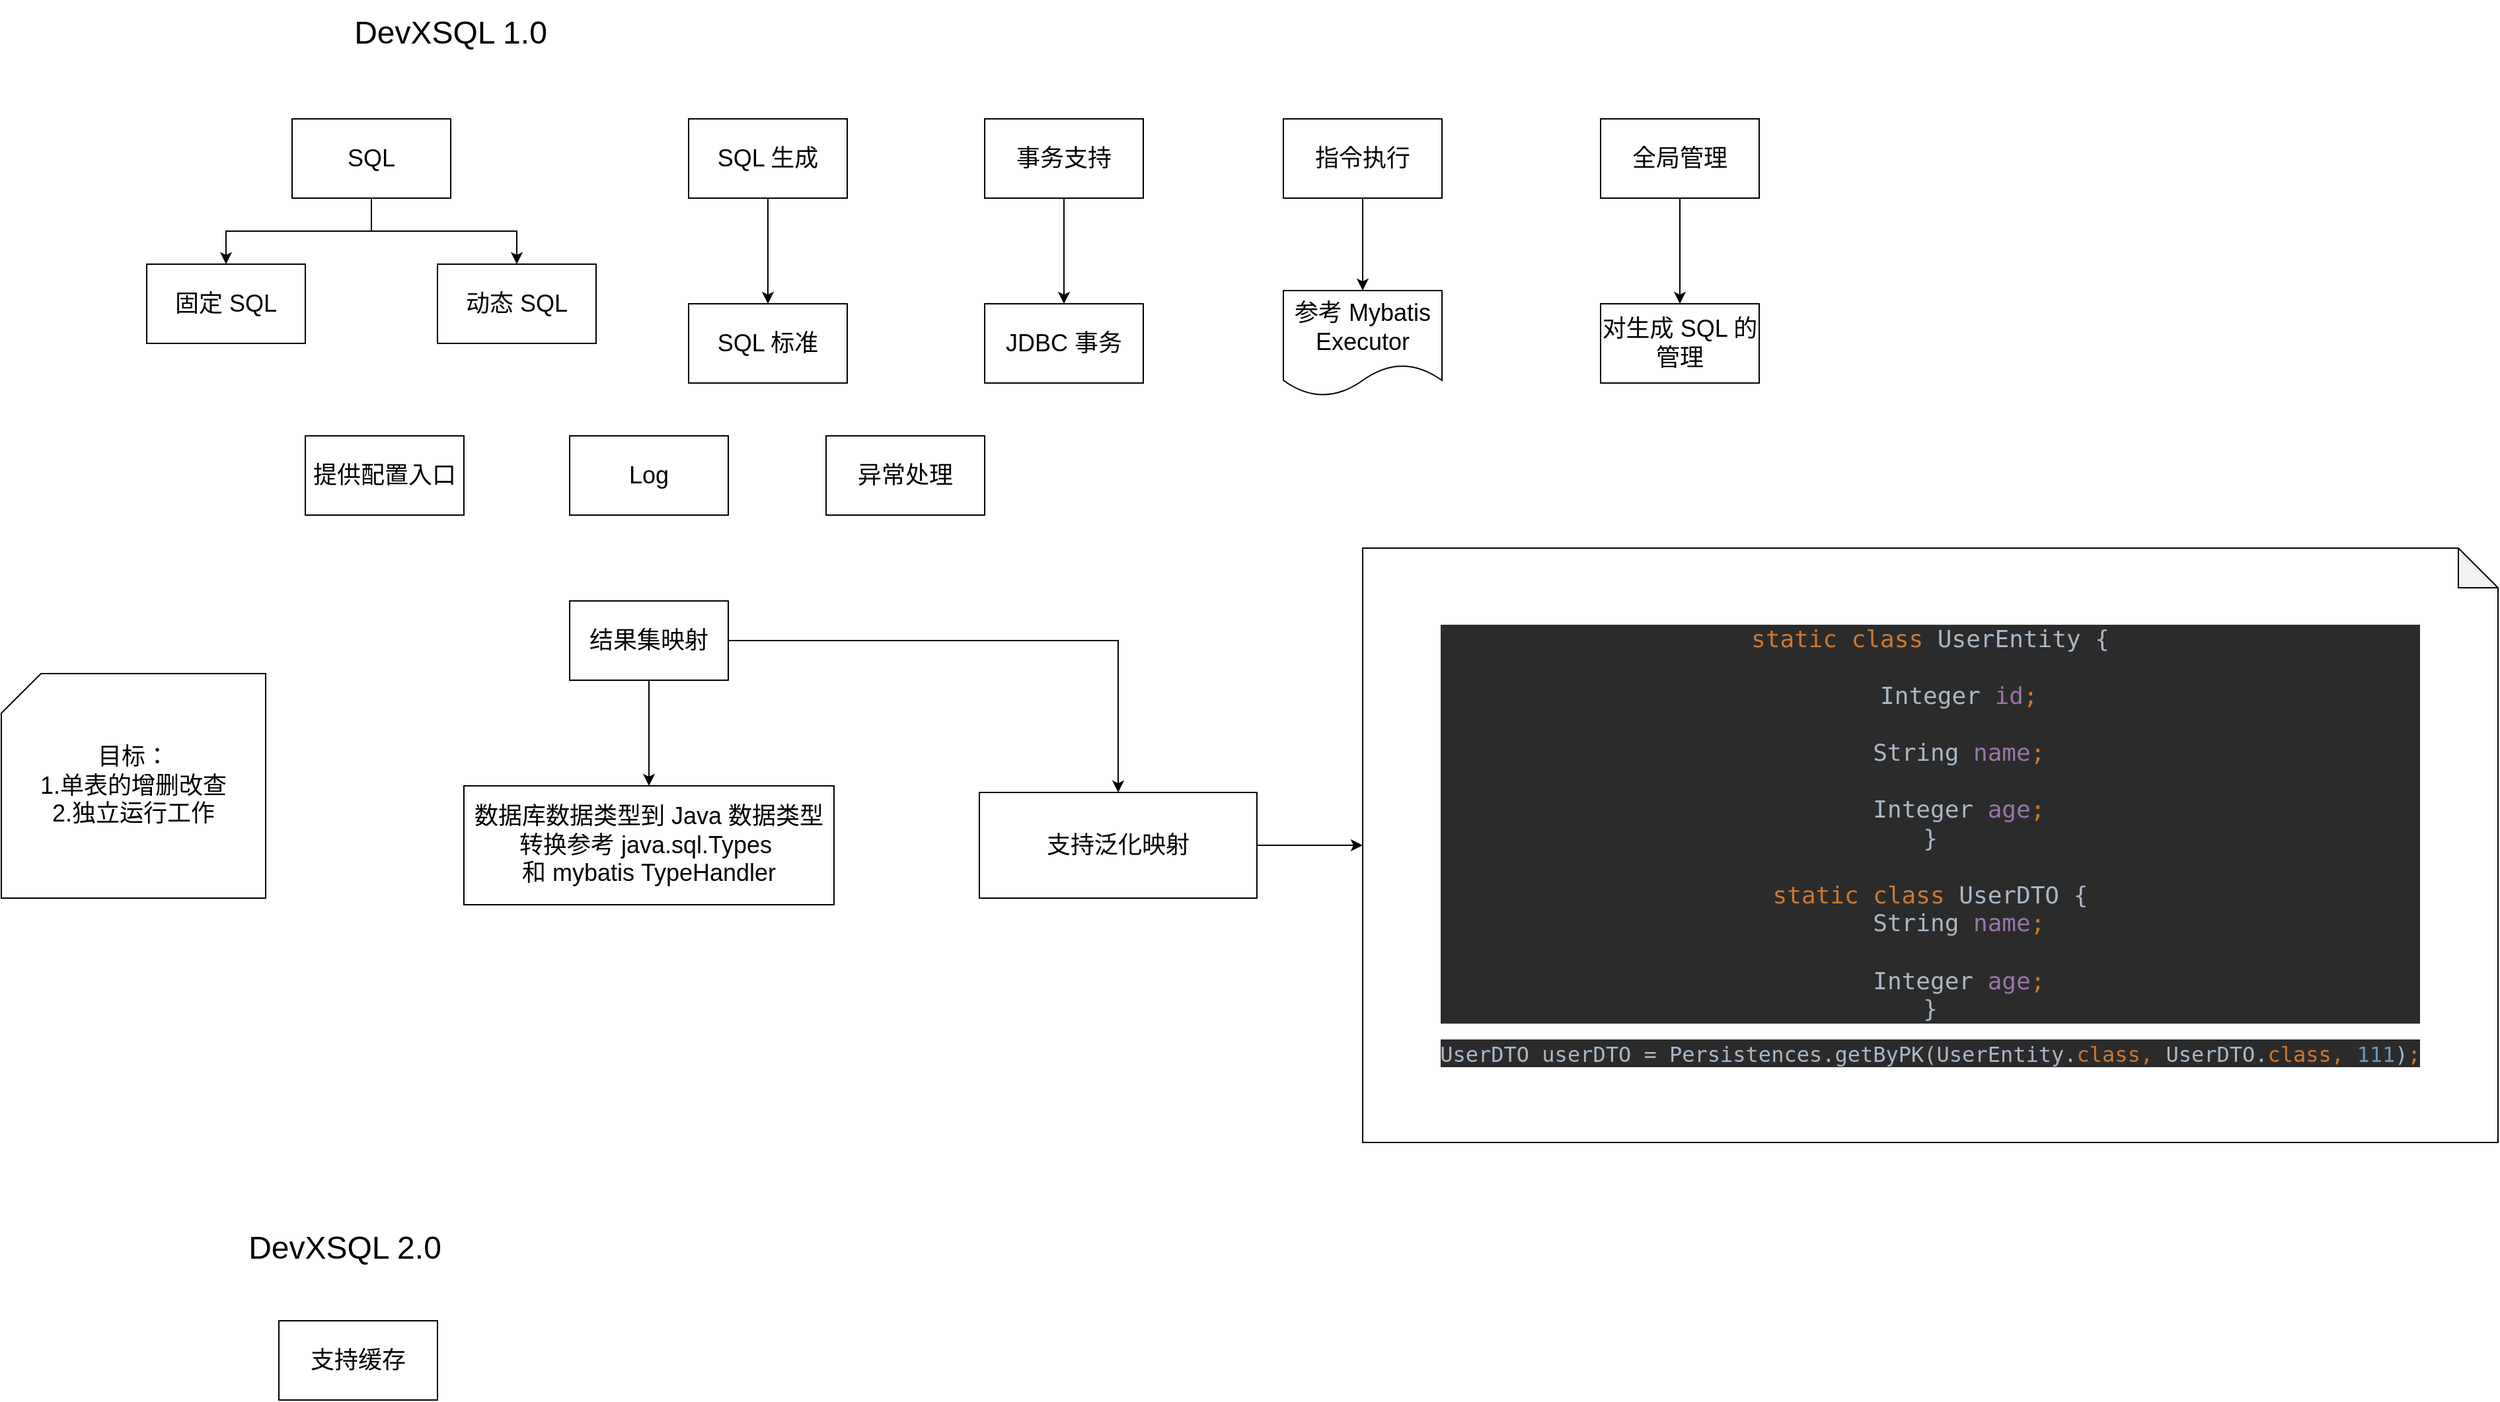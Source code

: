 <mxfile version="21.1.5" type="github">
  <diagram name="第 1 页" id="UhUEQJS8GDLvYfTMcVj2">
    <mxGraphModel dx="2261" dy="764" grid="1" gridSize="10" guides="1" tooltips="1" connect="1" arrows="1" fold="1" page="1" pageScale="1" pageWidth="827" pageHeight="1169" math="0" shadow="0">
      <root>
        <mxCell id="0" />
        <mxCell id="1" parent="0" />
        <mxCell id="CWedyXncNDXnPdNYyyou-26" style="edgeStyle=orthogonalEdgeStyle;rounded=0;orthogonalLoop=1;jettySize=auto;html=1;" edge="1" parent="1" source="CWedyXncNDXnPdNYyyou-2" target="CWedyXncNDXnPdNYyyou-24">
          <mxGeometry relative="1" as="geometry" />
        </mxCell>
        <mxCell id="CWedyXncNDXnPdNYyyou-27" style="edgeStyle=orthogonalEdgeStyle;rounded=0;orthogonalLoop=1;jettySize=auto;html=1;entryX=0.5;entryY=0;entryDx=0;entryDy=0;" edge="1" parent="1" source="CWedyXncNDXnPdNYyyou-2" target="CWedyXncNDXnPdNYyyou-25">
          <mxGeometry relative="1" as="geometry" />
        </mxCell>
        <mxCell id="CWedyXncNDXnPdNYyyou-2" value="&lt;font style=&quot;font-size: 18px;&quot;&gt;SQL&lt;/font&gt;" style="rounded=0;whiteSpace=wrap;html=1;" vertex="1" parent="1">
          <mxGeometry x="-170" y="220" width="120" height="60" as="geometry" />
        </mxCell>
        <mxCell id="CWedyXncNDXnPdNYyyou-10" value="" style="edgeStyle=orthogonalEdgeStyle;rounded=0;orthogonalLoop=1;jettySize=auto;html=1;" edge="1" parent="1" source="CWedyXncNDXnPdNYyyou-3" target="CWedyXncNDXnPdNYyyou-9">
          <mxGeometry relative="1" as="geometry" />
        </mxCell>
        <mxCell id="CWedyXncNDXnPdNYyyou-3" value="&lt;font style=&quot;font-size: 18px;&quot;&gt;事务支持&lt;/font&gt;" style="rounded=0;whiteSpace=wrap;html=1;" vertex="1" parent="1">
          <mxGeometry x="354" y="220" width="120" height="60" as="geometry" />
        </mxCell>
        <mxCell id="CWedyXncNDXnPdNYyyou-12" value="" style="edgeStyle=orthogonalEdgeStyle;rounded=0;orthogonalLoop=1;jettySize=auto;html=1;" edge="1" parent="1" source="CWedyXncNDXnPdNYyyou-4" target="CWedyXncNDXnPdNYyyou-11">
          <mxGeometry relative="1" as="geometry" />
        </mxCell>
        <mxCell id="CWedyXncNDXnPdNYyyou-4" value="&lt;font style=&quot;font-size: 18px;&quot;&gt;指令执行&lt;/font&gt;" style="rounded=0;whiteSpace=wrap;html=1;" vertex="1" parent="1">
          <mxGeometry x="580" y="220" width="120" height="60" as="geometry" />
        </mxCell>
        <mxCell id="CWedyXncNDXnPdNYyyou-14" value="" style="edgeStyle=orthogonalEdgeStyle;rounded=0;orthogonalLoop=1;jettySize=auto;html=1;" edge="1" parent="1" source="CWedyXncNDXnPdNYyyou-5" target="CWedyXncNDXnPdNYyyou-13">
          <mxGeometry relative="1" as="geometry" />
        </mxCell>
        <mxCell id="CWedyXncNDXnPdNYyyou-18" style="edgeStyle=orthogonalEdgeStyle;rounded=0;orthogonalLoop=1;jettySize=auto;html=1;" edge="1" parent="1" source="CWedyXncNDXnPdNYyyou-5" target="CWedyXncNDXnPdNYyyou-16">
          <mxGeometry relative="1" as="geometry" />
        </mxCell>
        <mxCell id="CWedyXncNDXnPdNYyyou-5" value="&lt;font style=&quot;font-size: 18px;&quot;&gt;结果集映射&lt;/font&gt;" style="rounded=0;whiteSpace=wrap;html=1;" vertex="1" parent="1">
          <mxGeometry x="40" y="585" width="120" height="60" as="geometry" />
        </mxCell>
        <mxCell id="CWedyXncNDXnPdNYyyou-6" value="&lt;font style=&quot;font-size: 24px;&quot;&gt;DevXSQL 1.0&lt;/font&gt;" style="text;html=1;strokeColor=none;fillColor=none;align=center;verticalAlign=middle;whiteSpace=wrap;rounded=0;" vertex="1" parent="1">
          <mxGeometry x="-130" y="130" width="160" height="50" as="geometry" />
        </mxCell>
        <mxCell id="CWedyXncNDXnPdNYyyou-7" value="&lt;font style=&quot;font-size: 18px;&quot;&gt;SQL 标准&lt;/font&gt;" style="rounded=0;whiteSpace=wrap;html=1;" vertex="1" parent="1">
          <mxGeometry x="130" y="360" width="120" height="60" as="geometry" />
        </mxCell>
        <mxCell id="CWedyXncNDXnPdNYyyou-9" value="&lt;font style=&quot;font-size: 18px;&quot;&gt;JDBC 事务&lt;/font&gt;" style="whiteSpace=wrap;html=1;rounded=0;" vertex="1" parent="1">
          <mxGeometry x="354" y="360" width="120" height="60" as="geometry" />
        </mxCell>
        <mxCell id="CWedyXncNDXnPdNYyyou-11" value="&lt;font style=&quot;font-size: 18px;&quot;&gt;参考 Mybatis Executor&lt;/font&gt;" style="shape=document;whiteSpace=wrap;html=1;boundedLbl=1;rounded=0;" vertex="1" parent="1">
          <mxGeometry x="580" y="350" width="120" height="80" as="geometry" />
        </mxCell>
        <mxCell id="CWedyXncNDXnPdNYyyou-13" value="&lt;font style=&quot;font-size: 18px;&quot;&gt;数据库数据类型到 Java 数据类型转换参考&amp;nbsp;java.sql.Types&amp;nbsp;&lt;br&gt;和 mybatis&amp;nbsp;TypeHandler&lt;/font&gt;" style="whiteSpace=wrap;html=1;rounded=0;" vertex="1" parent="1">
          <mxGeometry x="-40" y="725" width="280" height="90" as="geometry" />
        </mxCell>
        <mxCell id="CWedyXncNDXnPdNYyyou-35" style="edgeStyle=orthogonalEdgeStyle;rounded=0;orthogonalLoop=1;jettySize=auto;html=1;" edge="1" parent="1" source="CWedyXncNDXnPdNYyyou-16" target="CWedyXncNDXnPdNYyyou-33">
          <mxGeometry relative="1" as="geometry" />
        </mxCell>
        <mxCell id="CWedyXncNDXnPdNYyyou-16" value="&lt;font style=&quot;font-size: 18px;&quot;&gt;支持泛化映射&lt;/font&gt;&lt;span style=&quot;font-size: 18px;&quot;&gt;&lt;br&gt;&lt;/span&gt;" style="whiteSpace=wrap;html=1;rounded=0;" vertex="1" parent="1">
          <mxGeometry x="350" y="730" width="210" height="80" as="geometry" />
        </mxCell>
        <mxCell id="CWedyXncNDXnPdNYyyou-23" value="" style="edgeStyle=orthogonalEdgeStyle;rounded=0;orthogonalLoop=1;jettySize=auto;html=1;" edge="1" parent="1" source="CWedyXncNDXnPdNYyyou-21" target="CWedyXncNDXnPdNYyyou-22">
          <mxGeometry relative="1" as="geometry" />
        </mxCell>
        <mxCell id="CWedyXncNDXnPdNYyyou-21" value="&lt;font style=&quot;font-size: 18px;&quot;&gt;全局管理&lt;/font&gt;" style="rounded=0;whiteSpace=wrap;html=1;" vertex="1" parent="1">
          <mxGeometry x="820" y="220" width="120" height="60" as="geometry" />
        </mxCell>
        <mxCell id="CWedyXncNDXnPdNYyyou-22" value="&lt;font style=&quot;font-size: 18px;&quot;&gt;对生成 SQL 的管理&lt;/font&gt;" style="whiteSpace=wrap;html=1;rounded=0;" vertex="1" parent="1">
          <mxGeometry x="820" y="360" width="120" height="60" as="geometry" />
        </mxCell>
        <mxCell id="CWedyXncNDXnPdNYyyou-24" value="&lt;font style=&quot;font-size: 18px;&quot;&gt;固定 SQL&lt;/font&gt;" style="rounded=0;whiteSpace=wrap;html=1;" vertex="1" parent="1">
          <mxGeometry x="-280" y="330" width="120" height="60" as="geometry" />
        </mxCell>
        <mxCell id="CWedyXncNDXnPdNYyyou-25" value="&lt;font style=&quot;font-size: 18px;&quot;&gt;动态 SQL&lt;/font&gt;" style="rounded=0;whiteSpace=wrap;html=1;" vertex="1" parent="1">
          <mxGeometry x="-60" y="330" width="120" height="60" as="geometry" />
        </mxCell>
        <mxCell id="CWedyXncNDXnPdNYyyou-29" style="edgeStyle=orthogonalEdgeStyle;rounded=0;orthogonalLoop=1;jettySize=auto;html=1;entryX=0.5;entryY=0;entryDx=0;entryDy=0;" edge="1" parent="1" source="CWedyXncNDXnPdNYyyou-28" target="CWedyXncNDXnPdNYyyou-7">
          <mxGeometry relative="1" as="geometry" />
        </mxCell>
        <mxCell id="CWedyXncNDXnPdNYyyou-28" value="&lt;font style=&quot;font-size: 18px;&quot;&gt;SQL 生成&lt;/font&gt;" style="rounded=0;whiteSpace=wrap;html=1;" vertex="1" parent="1">
          <mxGeometry x="130" y="220" width="120" height="60" as="geometry" />
        </mxCell>
        <mxCell id="CWedyXncNDXnPdNYyyou-33" value="&lt;pre style=&quot;background-color: rgb(43, 43, 43); color: rgb(169, 183, 198); font-family: &amp;quot;JetBrains Mono&amp;quot;, monospace;&quot;&gt;&lt;font style=&quot;font-size: 18px;&quot;&gt;&lt;span style=&quot;color: rgb(204, 120, 50);&quot;&gt;static class &lt;/span&gt;UserEntity {&lt;br&gt;&lt;br&gt;    Integer &lt;span style=&quot;color: rgb(152, 118, 170);&quot;&gt;id&lt;/span&gt;&lt;span style=&quot;color: rgb(204, 120, 50);&quot;&gt;;&lt;br&gt;&lt;/span&gt;&lt;span style=&quot;color: rgb(204, 120, 50);&quot;&gt;&lt;br&gt;&lt;/span&gt;&lt;span style=&quot;color: rgb(204, 120, 50);&quot;&gt;    &lt;/span&gt;String &lt;span style=&quot;color: rgb(152, 118, 170);&quot;&gt;name&lt;/span&gt;&lt;span style=&quot;color: rgb(204, 120, 50);&quot;&gt;;&lt;br&gt;&lt;/span&gt;&lt;span style=&quot;color: rgb(204, 120, 50);&quot;&gt;&lt;br&gt;&lt;/span&gt;&lt;span style=&quot;color: rgb(204, 120, 50);&quot;&gt;    &lt;/span&gt;Integer &lt;span style=&quot;color: rgb(152, 118, 170);&quot;&gt;age&lt;/span&gt;&lt;span style=&quot;color: rgb(204, 120, 50);&quot;&gt;;&lt;br&gt;&lt;/span&gt;}&lt;br&gt;&lt;br&gt;&lt;span style=&quot;color: rgb(204, 120, 50);&quot;&gt;static class &lt;/span&gt;UserDTO {&lt;br&gt;    String &lt;span style=&quot;color: rgb(152, 118, 170);&quot;&gt;name&lt;/span&gt;&lt;span style=&quot;color: rgb(204, 120, 50);&quot;&gt;;&lt;br&gt;&lt;/span&gt;&lt;span style=&quot;color: rgb(204, 120, 50);&quot;&gt;&lt;br&gt;&lt;/span&gt;&lt;span style=&quot;color: rgb(204, 120, 50);&quot;&gt;    &lt;/span&gt;Integer &lt;span style=&quot;color: rgb(152, 118, 170);&quot;&gt;age&lt;/span&gt;&lt;span style=&quot;color: rgb(204, 120, 50);&quot;&gt;;&lt;br&gt;&lt;/span&gt;}&lt;/font&gt;&lt;/pre&gt;&lt;pre style=&quot;background-color: rgb(43, 43, 43); color: rgb(169, 183, 198); font-family: &amp;quot;JetBrains Mono&amp;quot;, monospace;&quot;&gt;&lt;pre style=&quot;font-family: &amp;quot;JetBrains Mono&amp;quot;, monospace;&quot;&gt;&lt;font size=&quot;3&quot;&gt;UserDTO userDTO = Persistences.getByPK(UserEntity.&lt;span style=&quot;color: rgb(204, 120, 50);&quot;&gt;class, &lt;/span&gt;UserDTO.&lt;span style=&quot;color: rgb(204, 120, 50);&quot;&gt;class, &lt;/span&gt;&lt;span style=&quot;color: rgb(104, 151, 187);&quot;&gt;111&lt;/span&gt;)&lt;/font&gt;&lt;span style=&quot;color: rgb(204, 120, 50);&quot;&gt;&lt;font size=&quot;3&quot;&gt;;&lt;/font&gt;&lt;span style=&quot;font-size: 13.5pt;&quot;&gt;&lt;br&gt;&lt;/span&gt;&lt;/span&gt;&lt;/pre&gt;&lt;/pre&gt;" style="shape=note;whiteSpace=wrap;html=1;backgroundOutline=1;darkOpacity=0.05;" vertex="1" parent="1">
          <mxGeometry x="640" y="545" width="859" height="450" as="geometry" />
        </mxCell>
        <mxCell id="CWedyXncNDXnPdNYyyou-37" value="&lt;font style=&quot;font-size: 18px;&quot;&gt;目标：&lt;br&gt;1.单表的增删改查&lt;br&gt;2.独立运行工作&lt;br&gt;&lt;/font&gt;" style="shape=card;whiteSpace=wrap;html=1;" vertex="1" parent="1">
          <mxGeometry x="-390" y="640" width="200" height="170" as="geometry" />
        </mxCell>
        <mxCell id="CWedyXncNDXnPdNYyyou-38" value="&lt;font style=&quot;font-size: 24px;&quot;&gt;DevXSQL 2.0&lt;/font&gt;" style="text;html=1;strokeColor=none;fillColor=none;align=center;verticalAlign=middle;whiteSpace=wrap;rounded=0;" vertex="1" parent="1">
          <mxGeometry x="-210" y="1050" width="160" height="50" as="geometry" />
        </mxCell>
        <mxCell id="CWedyXncNDXnPdNYyyou-39" value="&lt;font style=&quot;font-size: 18px;&quot;&gt;支持缓存&lt;/font&gt;" style="rounded=0;whiteSpace=wrap;html=1;" vertex="1" parent="1">
          <mxGeometry x="-180" y="1130" width="120" height="60" as="geometry" />
        </mxCell>
        <mxCell id="CWedyXncNDXnPdNYyyou-40" value="&lt;font style=&quot;font-size: 18px;&quot;&gt;提供配置入口&lt;/font&gt;" style="rounded=0;whiteSpace=wrap;html=1;" vertex="1" parent="1">
          <mxGeometry x="-160" y="460" width="120" height="60" as="geometry" />
        </mxCell>
        <mxCell id="CWedyXncNDXnPdNYyyou-41" value="&lt;font style=&quot;font-size: 18px;&quot;&gt;Log&lt;/font&gt;" style="rounded=0;whiteSpace=wrap;html=1;" vertex="1" parent="1">
          <mxGeometry x="40" y="460" width="120" height="60" as="geometry" />
        </mxCell>
        <mxCell id="CWedyXncNDXnPdNYyyou-42" value="&lt;span style=&quot;font-size: 18px;&quot;&gt;异常处理&lt;/span&gt;" style="rounded=0;whiteSpace=wrap;html=1;" vertex="1" parent="1">
          <mxGeometry x="234" y="460" width="120" height="60" as="geometry" />
        </mxCell>
      </root>
    </mxGraphModel>
  </diagram>
</mxfile>

